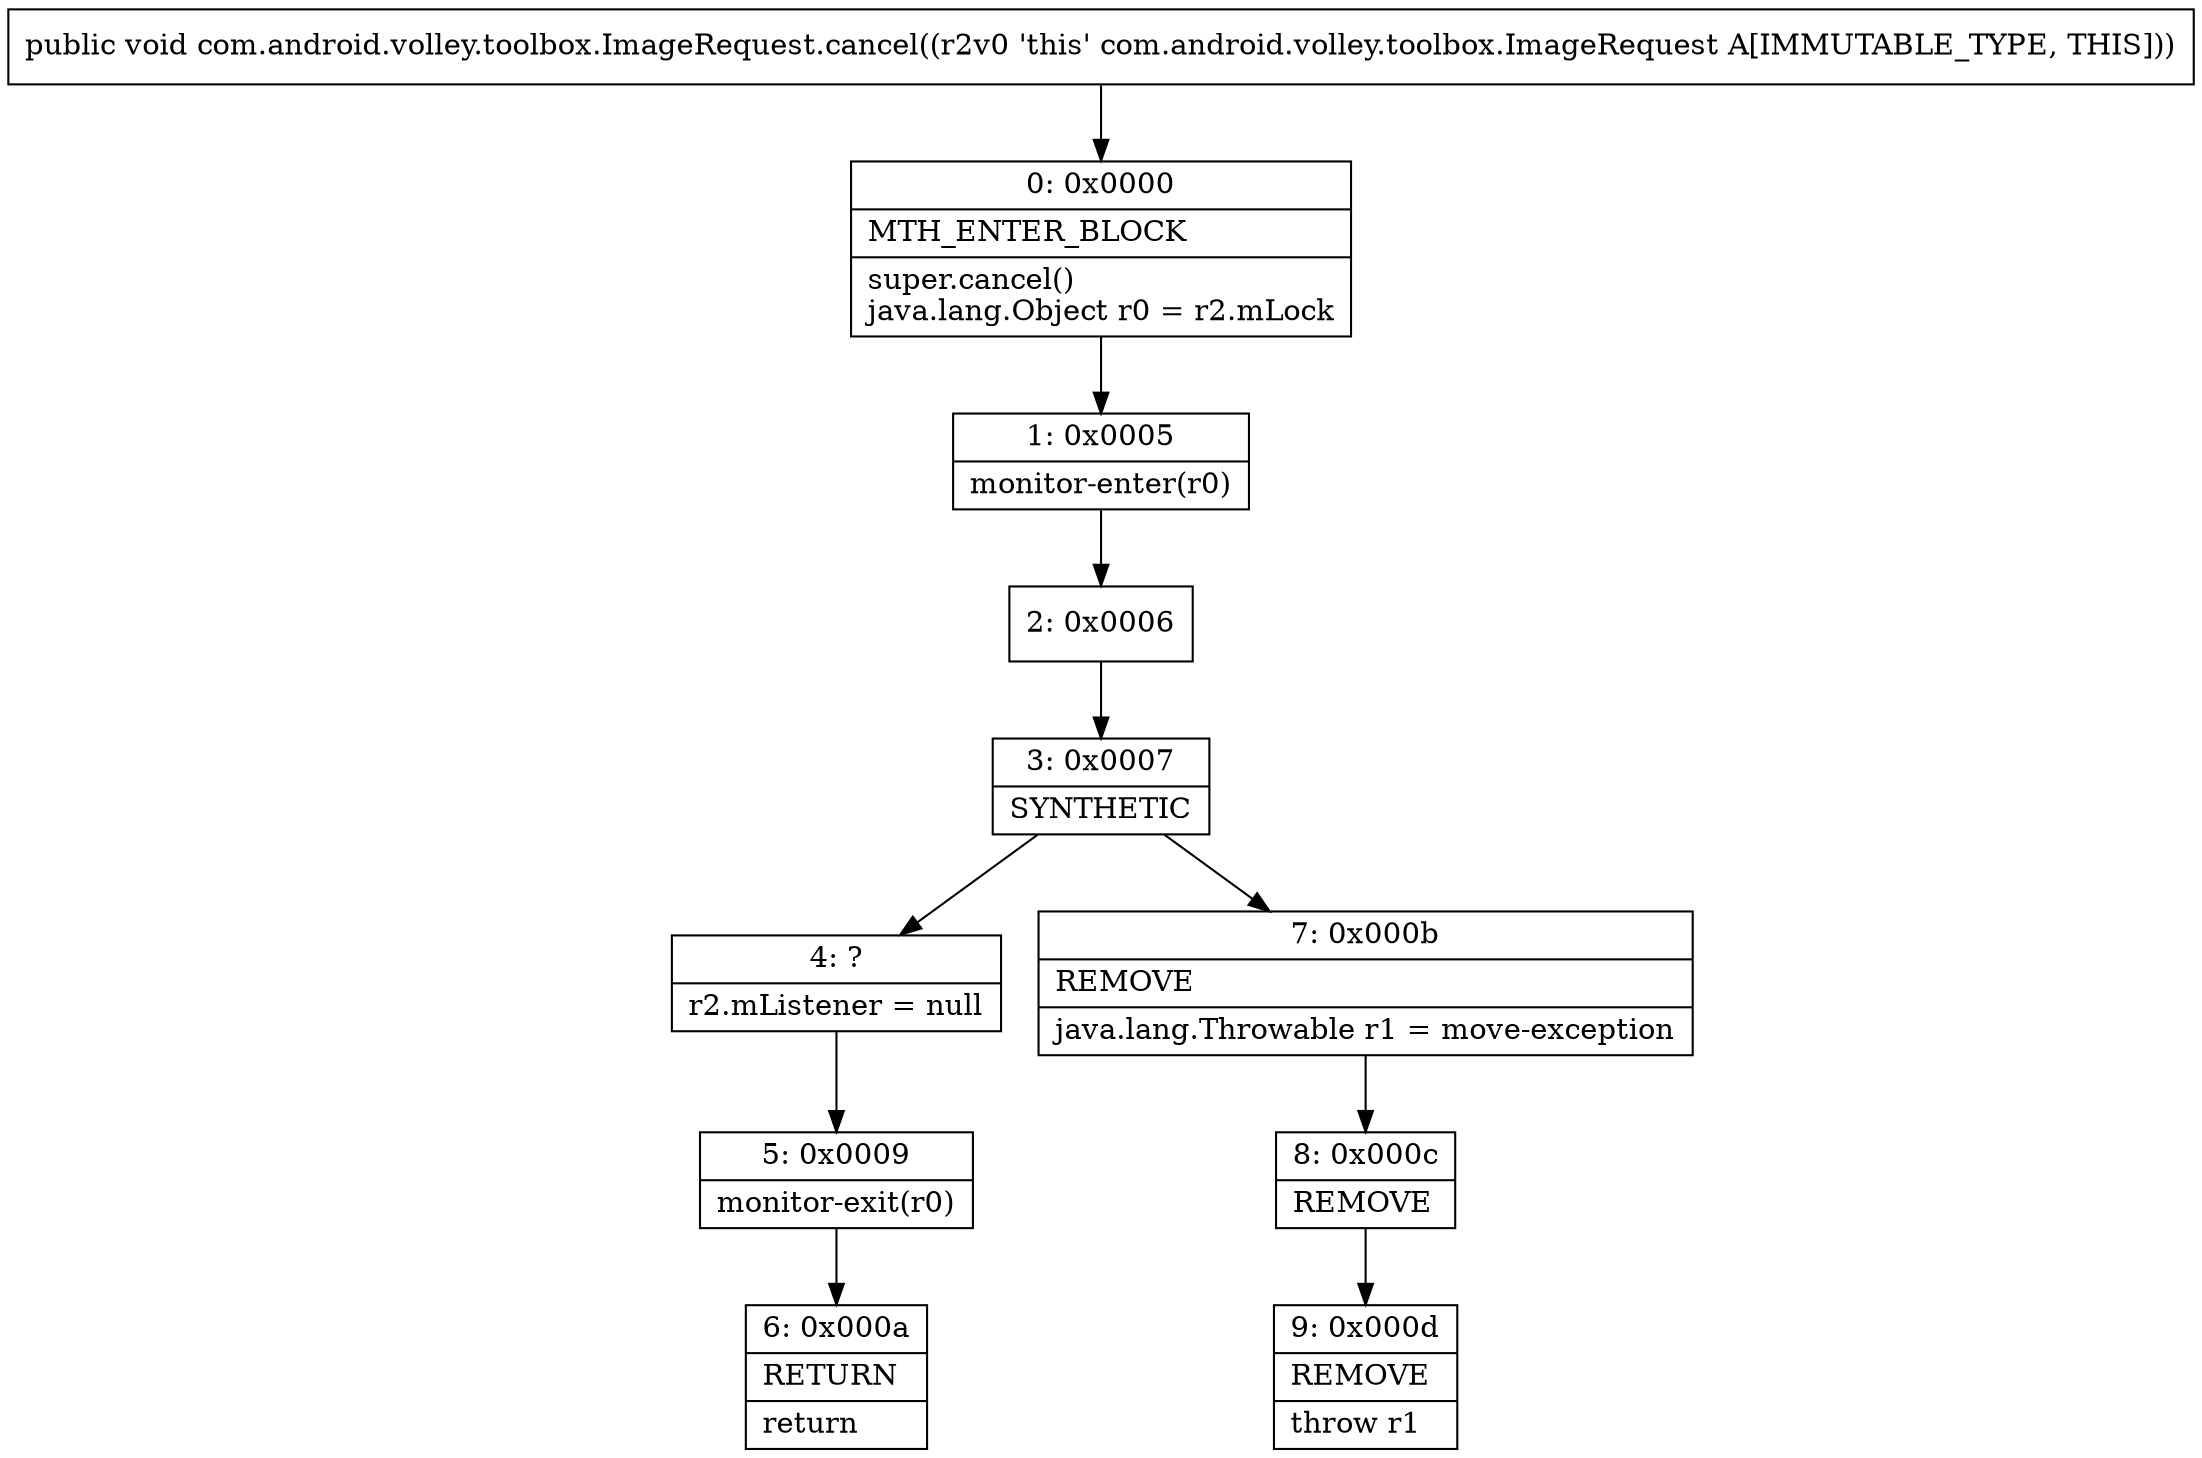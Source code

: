 digraph "CFG forcom.android.volley.toolbox.ImageRequest.cancel()V" {
Node_0 [shape=record,label="{0\:\ 0x0000|MTH_ENTER_BLOCK\l|super.cancel()\ljava.lang.Object r0 = r2.mLock\l}"];
Node_1 [shape=record,label="{1\:\ 0x0005|monitor\-enter(r0)\l}"];
Node_2 [shape=record,label="{2\:\ 0x0006}"];
Node_3 [shape=record,label="{3\:\ 0x0007|SYNTHETIC\l}"];
Node_4 [shape=record,label="{4\:\ ?|r2.mListener = null\l}"];
Node_5 [shape=record,label="{5\:\ 0x0009|monitor\-exit(r0)\l}"];
Node_6 [shape=record,label="{6\:\ 0x000a|RETURN\l|return\l}"];
Node_7 [shape=record,label="{7\:\ 0x000b|REMOVE\l|java.lang.Throwable r1 = move\-exception\l}"];
Node_8 [shape=record,label="{8\:\ 0x000c|REMOVE\l}"];
Node_9 [shape=record,label="{9\:\ 0x000d|REMOVE\l|throw r1\l}"];
MethodNode[shape=record,label="{public void com.android.volley.toolbox.ImageRequest.cancel((r2v0 'this' com.android.volley.toolbox.ImageRequest A[IMMUTABLE_TYPE, THIS])) }"];
MethodNode -> Node_0;
Node_0 -> Node_1;
Node_1 -> Node_2;
Node_2 -> Node_3;
Node_3 -> Node_4;
Node_3 -> Node_7;
Node_4 -> Node_5;
Node_5 -> Node_6;
Node_7 -> Node_8;
Node_8 -> Node_9;
}


